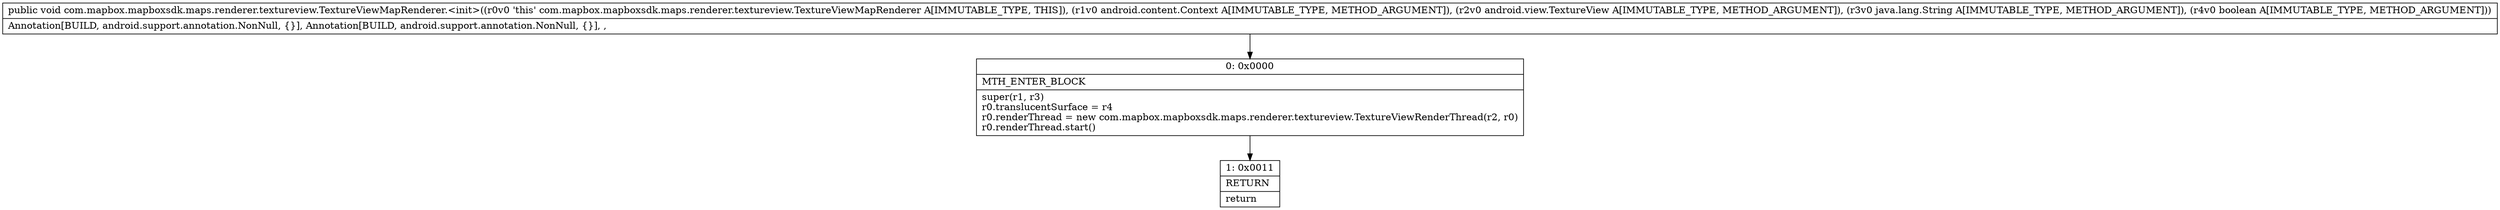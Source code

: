 digraph "CFG forcom.mapbox.mapboxsdk.maps.renderer.textureview.TextureViewMapRenderer.\<init\>(Landroid\/content\/Context;Landroid\/view\/TextureView;Ljava\/lang\/String;Z)V" {
Node_0 [shape=record,label="{0\:\ 0x0000|MTH_ENTER_BLOCK\l|super(r1, r3)\lr0.translucentSurface = r4\lr0.renderThread = new com.mapbox.mapboxsdk.maps.renderer.textureview.TextureViewRenderThread(r2, r0)\lr0.renderThread.start()\l}"];
Node_1 [shape=record,label="{1\:\ 0x0011|RETURN\l|return\l}"];
MethodNode[shape=record,label="{public void com.mapbox.mapboxsdk.maps.renderer.textureview.TextureViewMapRenderer.\<init\>((r0v0 'this' com.mapbox.mapboxsdk.maps.renderer.textureview.TextureViewMapRenderer A[IMMUTABLE_TYPE, THIS]), (r1v0 android.content.Context A[IMMUTABLE_TYPE, METHOD_ARGUMENT]), (r2v0 android.view.TextureView A[IMMUTABLE_TYPE, METHOD_ARGUMENT]), (r3v0 java.lang.String A[IMMUTABLE_TYPE, METHOD_ARGUMENT]), (r4v0 boolean A[IMMUTABLE_TYPE, METHOD_ARGUMENT]))  | Annotation[BUILD, android.support.annotation.NonNull, \{\}], Annotation[BUILD, android.support.annotation.NonNull, \{\}], , \l}"];
MethodNode -> Node_0;
Node_0 -> Node_1;
}

